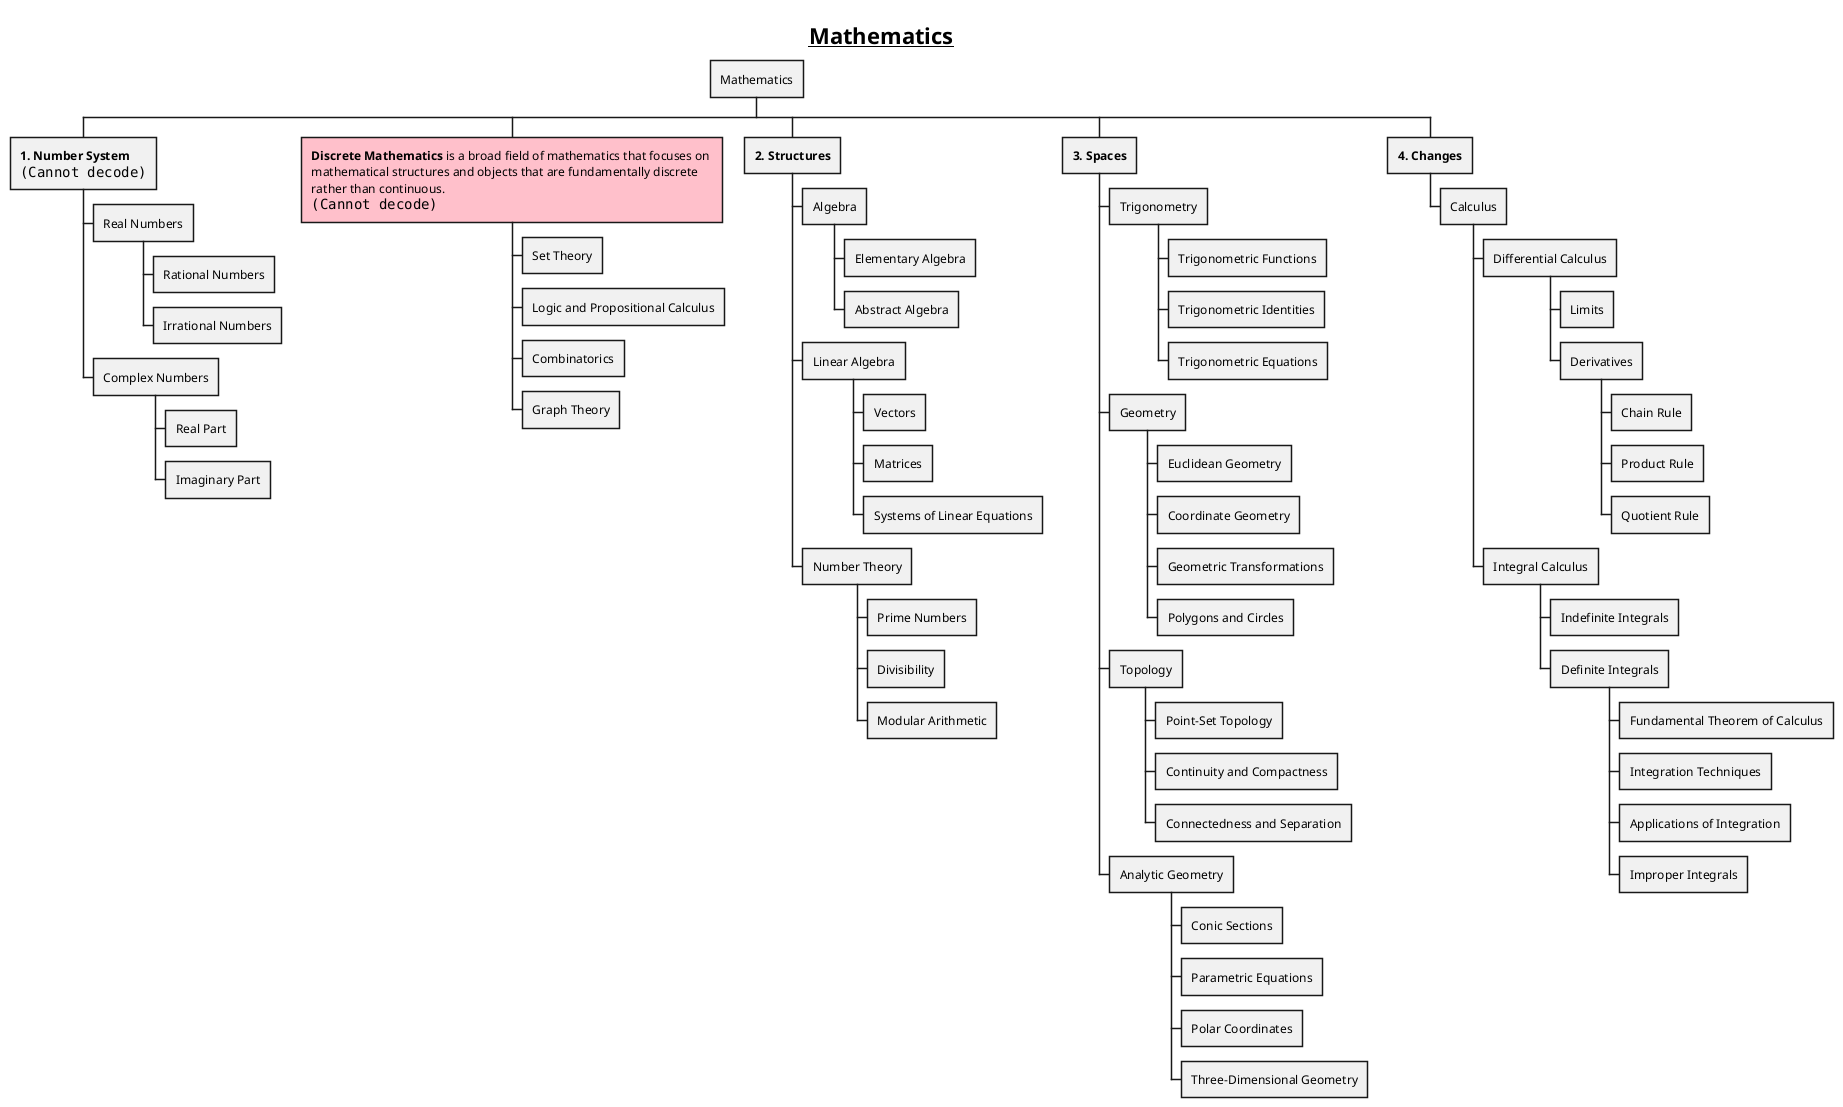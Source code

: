 @startwbs
title = __Mathematics__
* Mathematics
** **1. Number System**\n<img:img.png>
*** Real Numbers
**** Rational Numbers
**** Irrational Numbers
*** Complex Numbers
**** Real Part
**** Imaginary Part
**[#pink] **Discrete Mathematics** is a broad field of mathematics that focuses on \nmathematical structures and objects that are fundamentally discrete \nrather than continuous.\n<img:img_1.png>
*** Set Theory
*** Logic and Propositional Calculus
*** Combinatorics
*** Graph Theory
** **2. Structures**
*** Algebra
**** Elementary Algebra
**** Abstract Algebra
*** Linear Algebra
**** Vectors
**** Matrices
**** Systems of Linear Equations
*** Number Theory
**** Prime Numbers
**** Divisibility
**** Modular Arithmetic
** **3. Spaces**
*** Trigonometry
**** Trigonometric Functions
**** Trigonometric Identities
**** Trigonometric Equations
*** Geometry
**** Euclidean Geometry
**** Coordinate Geometry
**** Geometric Transformations
**** Polygons and Circles
*** Topology
**** Point-Set Topology
**** Continuity and Compactness
**** Connectedness and Separation
*** Analytic Geometry
**** Conic Sections
**** Parametric Equations
**** Polar Coordinates
**** Three-Dimensional Geometry
** **4. Changes**
*** Calculus
**** Differential Calculus
***** Limits
***** Derivatives
****** Chain Rule
****** Product Rule
****** Quotient Rule
**** Integral Calculus
***** Indefinite Integrals
***** Definite Integrals
****** Fundamental Theorem of Calculus
****** Integration Techniques
****** Applications of Integration
****** Improper Integrals
@endwbs
